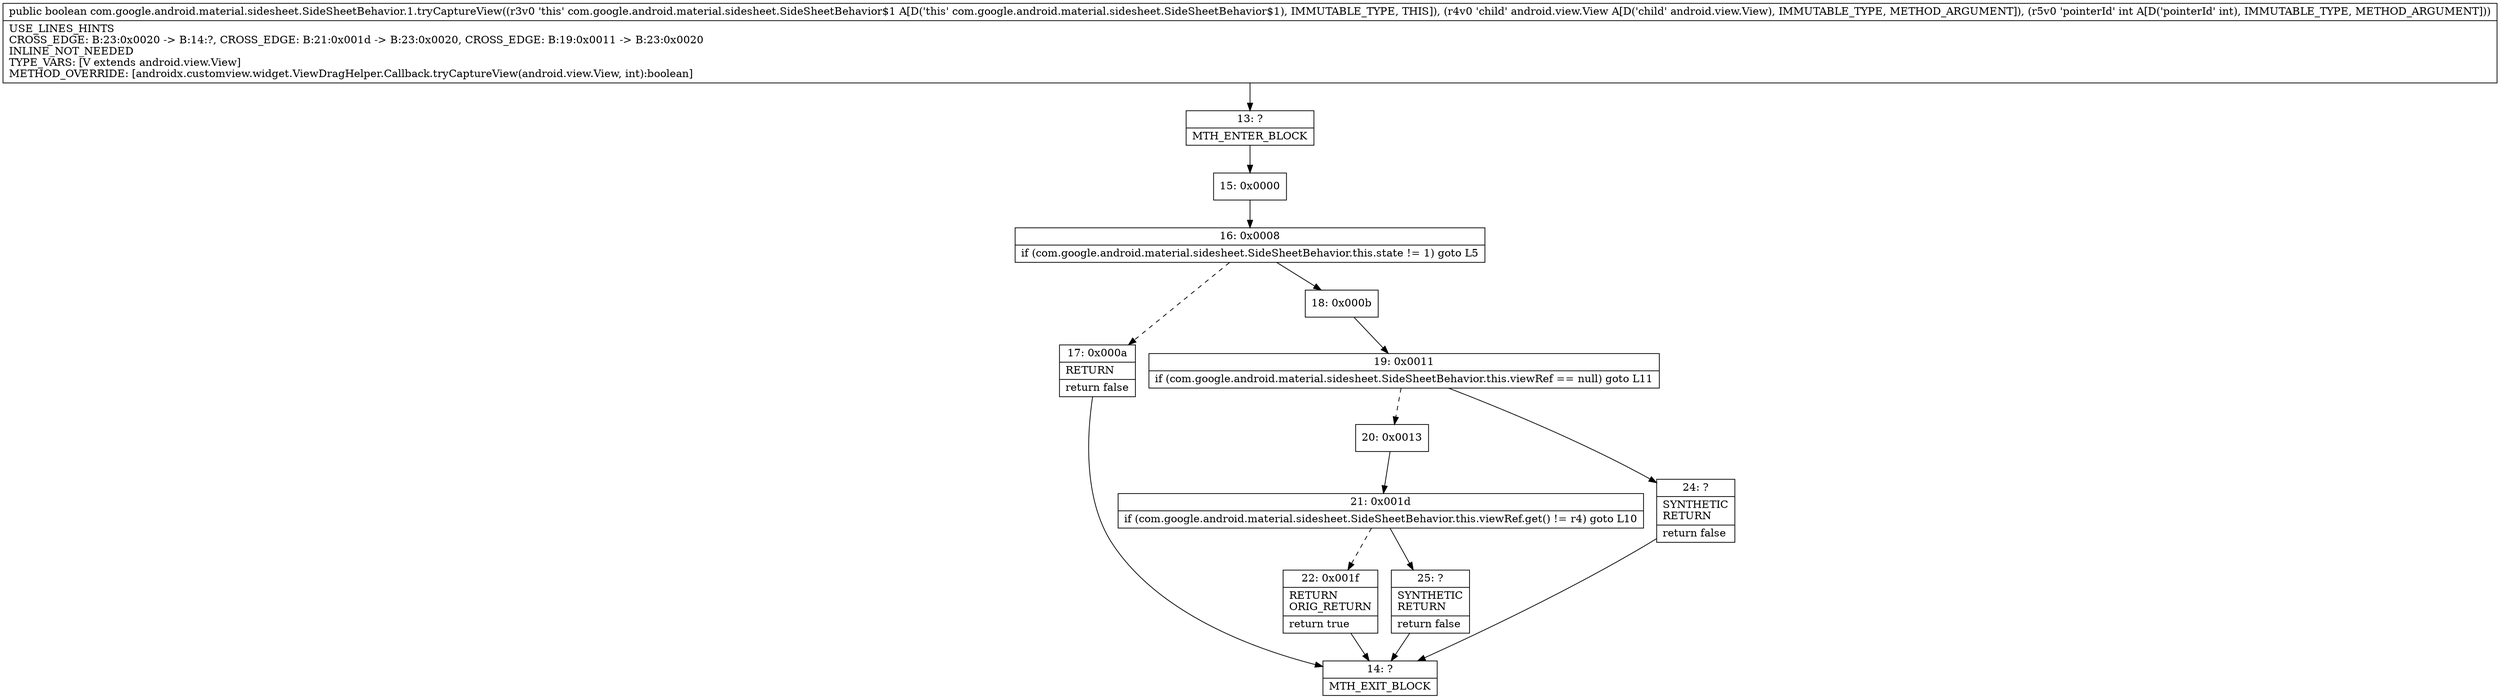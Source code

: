 digraph "CFG forcom.google.android.material.sidesheet.SideSheetBehavior.1.tryCaptureView(Landroid\/view\/View;I)Z" {
Node_13 [shape=record,label="{13\:\ ?|MTH_ENTER_BLOCK\l}"];
Node_15 [shape=record,label="{15\:\ 0x0000}"];
Node_16 [shape=record,label="{16\:\ 0x0008|if (com.google.android.material.sidesheet.SideSheetBehavior.this.state != 1) goto L5\l}"];
Node_17 [shape=record,label="{17\:\ 0x000a|RETURN\l|return false\l}"];
Node_14 [shape=record,label="{14\:\ ?|MTH_EXIT_BLOCK\l}"];
Node_18 [shape=record,label="{18\:\ 0x000b}"];
Node_19 [shape=record,label="{19\:\ 0x0011|if (com.google.android.material.sidesheet.SideSheetBehavior.this.viewRef == null) goto L11\l}"];
Node_20 [shape=record,label="{20\:\ 0x0013}"];
Node_21 [shape=record,label="{21\:\ 0x001d|if (com.google.android.material.sidesheet.SideSheetBehavior.this.viewRef.get() != r4) goto L10\l}"];
Node_22 [shape=record,label="{22\:\ 0x001f|RETURN\lORIG_RETURN\l|return true\l}"];
Node_25 [shape=record,label="{25\:\ ?|SYNTHETIC\lRETURN\l|return false\l}"];
Node_24 [shape=record,label="{24\:\ ?|SYNTHETIC\lRETURN\l|return false\l}"];
MethodNode[shape=record,label="{public boolean com.google.android.material.sidesheet.SideSheetBehavior.1.tryCaptureView((r3v0 'this' com.google.android.material.sidesheet.SideSheetBehavior$1 A[D('this' com.google.android.material.sidesheet.SideSheetBehavior$1), IMMUTABLE_TYPE, THIS]), (r4v0 'child' android.view.View A[D('child' android.view.View), IMMUTABLE_TYPE, METHOD_ARGUMENT]), (r5v0 'pointerId' int A[D('pointerId' int), IMMUTABLE_TYPE, METHOD_ARGUMENT]))  | USE_LINES_HINTS\lCROSS_EDGE: B:23:0x0020 \-\> B:14:?, CROSS_EDGE: B:21:0x001d \-\> B:23:0x0020, CROSS_EDGE: B:19:0x0011 \-\> B:23:0x0020\lINLINE_NOT_NEEDED\lTYPE_VARS: [V extends android.view.View]\lMETHOD_OVERRIDE: [androidx.customview.widget.ViewDragHelper.Callback.tryCaptureView(android.view.View, int):boolean]\l}"];
MethodNode -> Node_13;Node_13 -> Node_15;
Node_15 -> Node_16;
Node_16 -> Node_17[style=dashed];
Node_16 -> Node_18;
Node_17 -> Node_14;
Node_18 -> Node_19;
Node_19 -> Node_20[style=dashed];
Node_19 -> Node_24;
Node_20 -> Node_21;
Node_21 -> Node_22[style=dashed];
Node_21 -> Node_25;
Node_22 -> Node_14;
Node_25 -> Node_14;
Node_24 -> Node_14;
}

